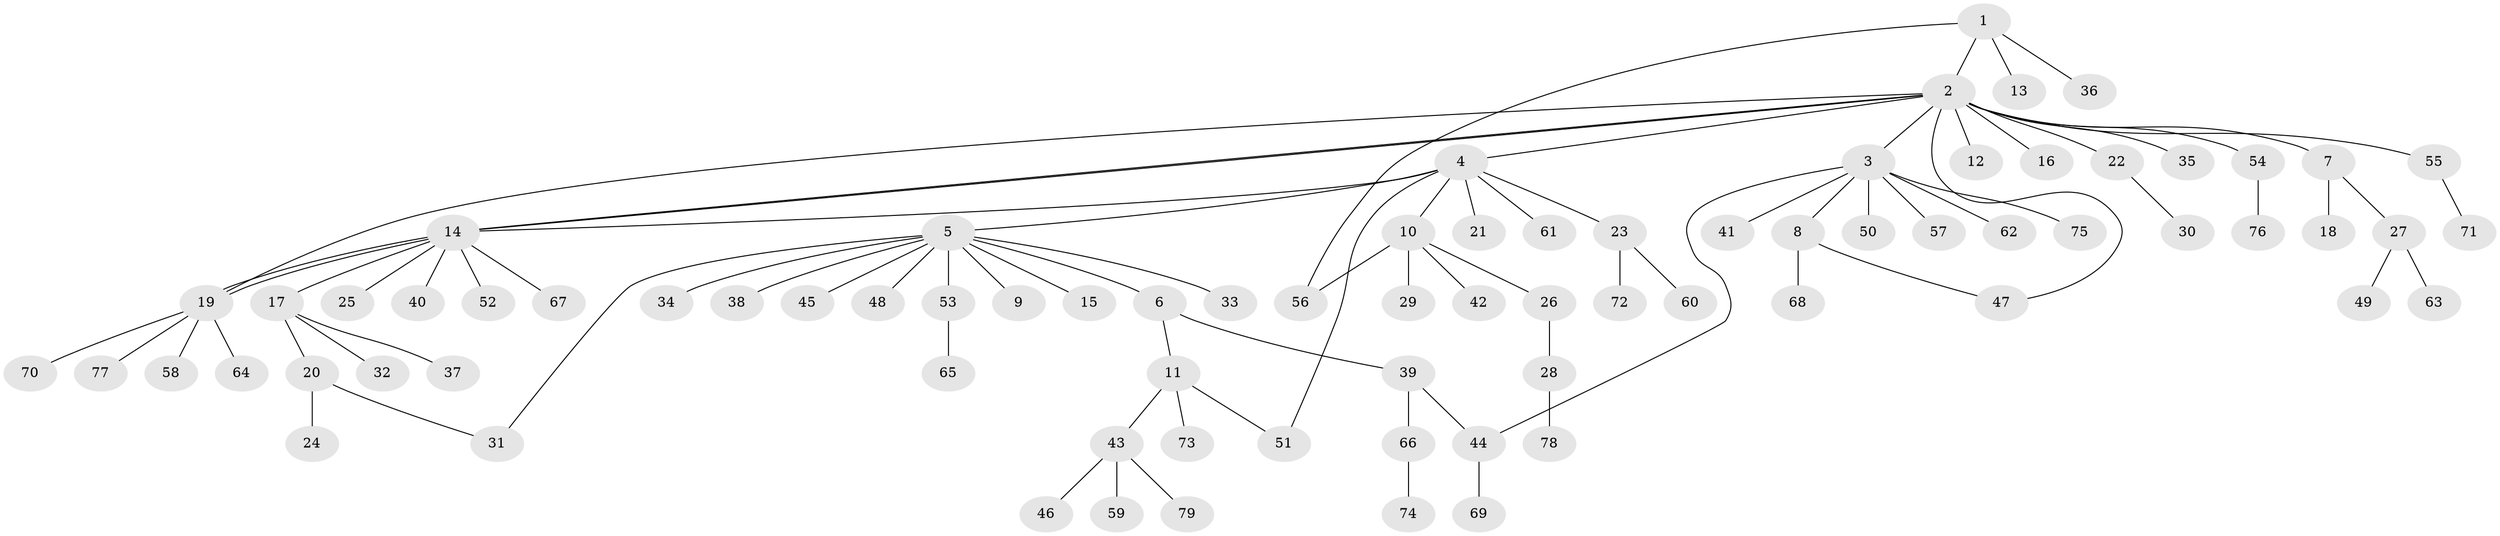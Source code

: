 // Generated by graph-tools (version 1.1) at 2025/25/03/09/25 03:25:58]
// undirected, 79 vertices, 87 edges
graph export_dot {
graph [start="1"]
  node [color=gray90,style=filled];
  1;
  2;
  3;
  4;
  5;
  6;
  7;
  8;
  9;
  10;
  11;
  12;
  13;
  14;
  15;
  16;
  17;
  18;
  19;
  20;
  21;
  22;
  23;
  24;
  25;
  26;
  27;
  28;
  29;
  30;
  31;
  32;
  33;
  34;
  35;
  36;
  37;
  38;
  39;
  40;
  41;
  42;
  43;
  44;
  45;
  46;
  47;
  48;
  49;
  50;
  51;
  52;
  53;
  54;
  55;
  56;
  57;
  58;
  59;
  60;
  61;
  62;
  63;
  64;
  65;
  66;
  67;
  68;
  69;
  70;
  71;
  72;
  73;
  74;
  75;
  76;
  77;
  78;
  79;
  1 -- 2;
  1 -- 13;
  1 -- 36;
  1 -- 56;
  2 -- 3;
  2 -- 4;
  2 -- 7;
  2 -- 12;
  2 -- 14;
  2 -- 14;
  2 -- 16;
  2 -- 19;
  2 -- 22;
  2 -- 35;
  2 -- 47;
  2 -- 54;
  2 -- 55;
  3 -- 8;
  3 -- 41;
  3 -- 44;
  3 -- 50;
  3 -- 57;
  3 -- 62;
  3 -- 75;
  4 -- 5;
  4 -- 10;
  4 -- 14;
  4 -- 21;
  4 -- 23;
  4 -- 51;
  4 -- 61;
  5 -- 6;
  5 -- 9;
  5 -- 15;
  5 -- 31;
  5 -- 33;
  5 -- 34;
  5 -- 38;
  5 -- 45;
  5 -- 48;
  5 -- 53;
  6 -- 11;
  6 -- 39;
  7 -- 18;
  7 -- 27;
  8 -- 47;
  8 -- 68;
  10 -- 26;
  10 -- 29;
  10 -- 42;
  10 -- 56;
  11 -- 43;
  11 -- 51;
  11 -- 73;
  14 -- 17;
  14 -- 19;
  14 -- 19;
  14 -- 25;
  14 -- 40;
  14 -- 52;
  14 -- 67;
  17 -- 20;
  17 -- 32;
  17 -- 37;
  19 -- 58;
  19 -- 64;
  19 -- 70;
  19 -- 77;
  20 -- 24;
  20 -- 31;
  22 -- 30;
  23 -- 60;
  23 -- 72;
  26 -- 28;
  27 -- 49;
  27 -- 63;
  28 -- 78;
  39 -- 44;
  39 -- 66;
  43 -- 46;
  43 -- 59;
  43 -- 79;
  44 -- 69;
  53 -- 65;
  54 -- 76;
  55 -- 71;
  66 -- 74;
}
